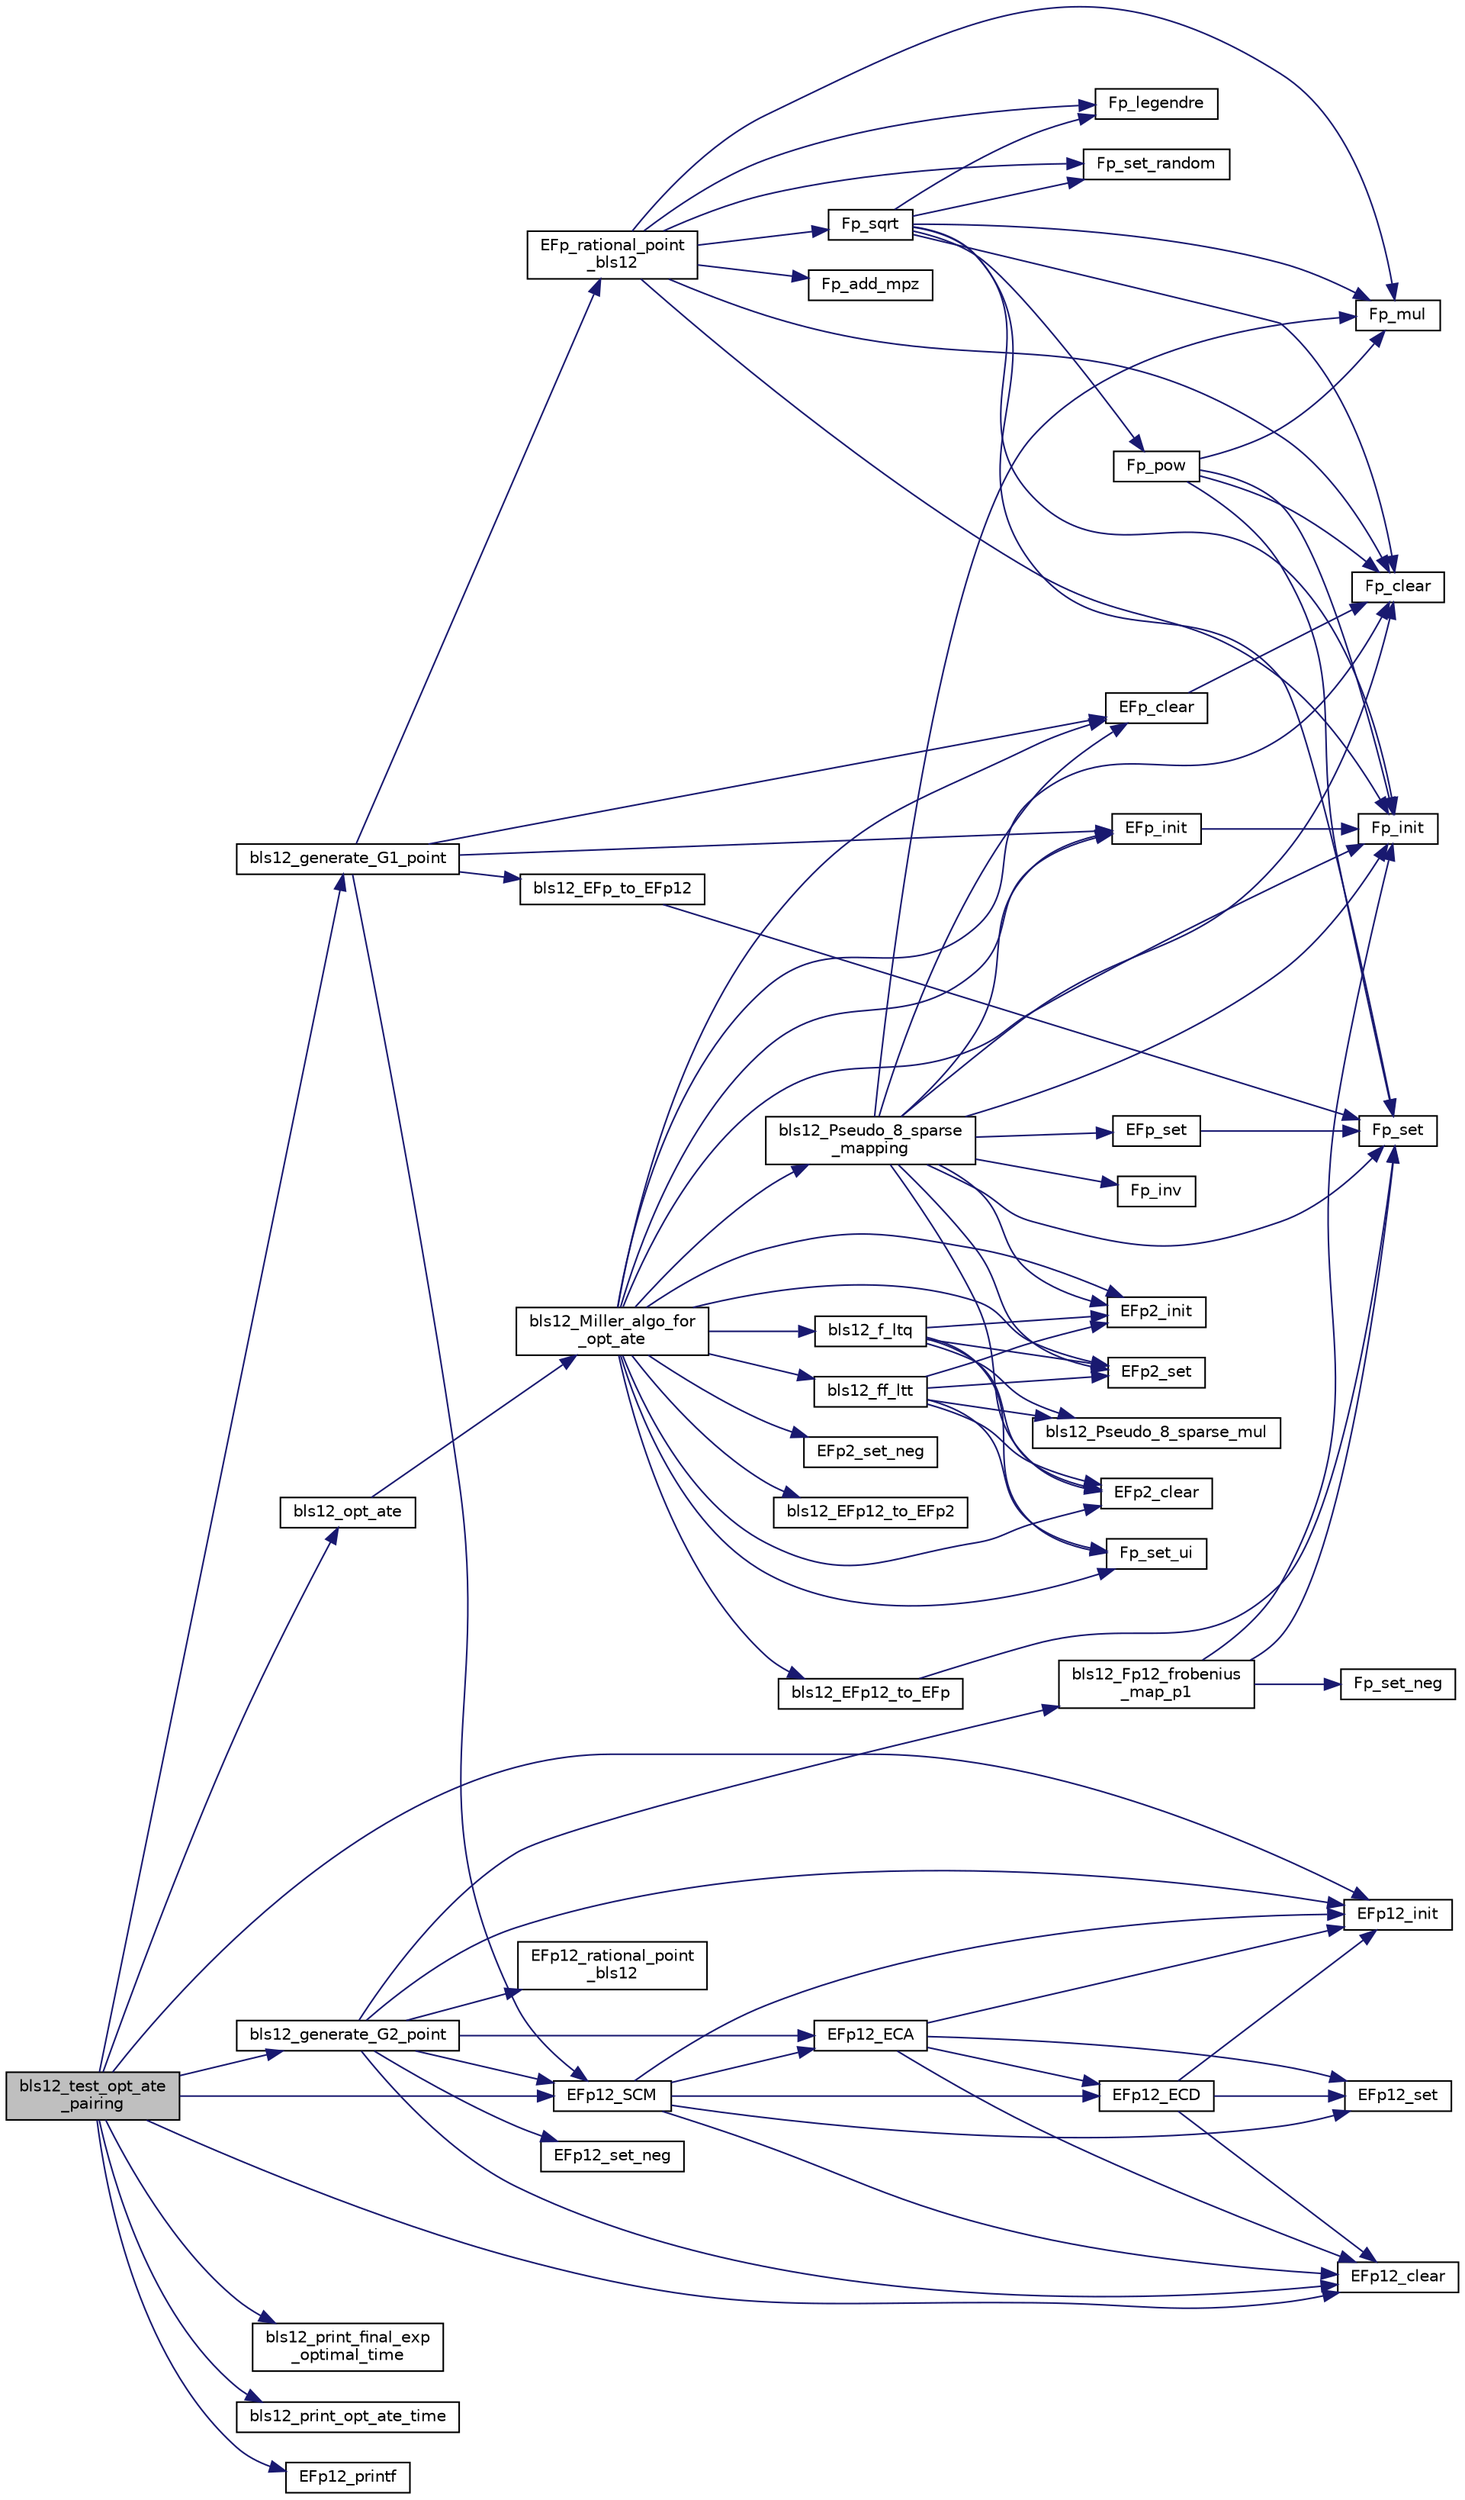 digraph "bls12_test_opt_ate_pairing"
{
  edge [fontname="Helvetica",fontsize="10",labelfontname="Helvetica",labelfontsize="10"];
  node [fontname="Helvetica",fontsize="10",shape=record];
  rankdir="LR";
  Node139 [label="bls12_test_opt_ate\l_pairing",height=0.2,width=0.4,color="black", fillcolor="grey75", style="filled", fontcolor="black"];
  Node139 -> Node140 [color="midnightblue",fontsize="10",style="solid"];
  Node140 [label="bls12_generate_G1_point",height=0.2,width=0.4,color="black", fillcolor="white", style="filled",URL="$bls12__generate__points_8h.html#a72ef3b90d050e3eeb5395016e62ceaf1"];
  Node140 -> Node141 [color="midnightblue",fontsize="10",style="solid"];
  Node141 [label="bls12_EFp_to_EFp12",height=0.2,width=0.4,color="black", fillcolor="white", style="filled",URL="$bls12__twist_8h.html#a1fff3d9b5a4da8df91e68493d344cb6b"];
  Node141 -> Node142 [color="midnightblue",fontsize="10",style="solid"];
  Node142 [label="Fp_set",height=0.2,width=0.4,color="black", fillcolor="white", style="filled",URL="$bn__fp_8h.html#ab986f83b75086cf6c3f40105c5ae23b8"];
  Node140 -> Node143 [color="midnightblue",fontsize="10",style="solid"];
  Node143 [label="EFp12_SCM",height=0.2,width=0.4,color="black", fillcolor="white", style="filled",URL="$bn__efp12_8h.html#a525c20258f15285298ddf9ef3d334a67"];
  Node143 -> Node144 [color="midnightblue",fontsize="10",style="solid"];
  Node144 [label="EFp12_set",height=0.2,width=0.4,color="black", fillcolor="white", style="filled",URL="$bn__efp12_8h.html#add6e88c55e9b0107afabd8ff793545da"];
  Node143 -> Node145 [color="midnightblue",fontsize="10",style="solid"];
  Node145 [label="EFp12_init",height=0.2,width=0.4,color="black", fillcolor="white", style="filled",URL="$bn__efp12_8h.html#a1cef63517b0aaf7a3c4c3f0b030d00aa"];
  Node143 -> Node146 [color="midnightblue",fontsize="10",style="solid"];
  Node146 [label="EFp12_ECD",height=0.2,width=0.4,color="black", fillcolor="white", style="filled",URL="$bn__efp12_8h.html#a47a2b437c57858628f6571fa74eaf8a9"];
  Node146 -> Node145 [color="midnightblue",fontsize="10",style="solid"];
  Node146 -> Node144 [color="midnightblue",fontsize="10",style="solid"];
  Node146 -> Node147 [color="midnightblue",fontsize="10",style="solid"];
  Node147 [label="EFp12_clear",height=0.2,width=0.4,color="black", fillcolor="white", style="filled",URL="$bn__efp12_8h.html#af82bf012407b635d6e636d5323cd5da8"];
  Node143 -> Node148 [color="midnightblue",fontsize="10",style="solid"];
  Node148 [label="EFp12_ECA",height=0.2,width=0.4,color="black", fillcolor="white", style="filled",URL="$bn__efp12_8h.html#aa9cc7485b8fda733e5d194e0b658afe4"];
  Node148 -> Node144 [color="midnightblue",fontsize="10",style="solid"];
  Node148 -> Node146 [color="midnightblue",fontsize="10",style="solid"];
  Node148 -> Node145 [color="midnightblue",fontsize="10",style="solid"];
  Node148 -> Node147 [color="midnightblue",fontsize="10",style="solid"];
  Node143 -> Node147 [color="midnightblue",fontsize="10",style="solid"];
  Node140 -> Node149 [color="midnightblue",fontsize="10",style="solid"];
  Node149 [label="EFp_clear",height=0.2,width=0.4,color="black", fillcolor="white", style="filled",URL="$bn__efp_8h.html#a8d12aae9ceed0cf06fffc1dc2c2aae40"];
  Node149 -> Node150 [color="midnightblue",fontsize="10",style="solid"];
  Node150 [label="Fp_clear",height=0.2,width=0.4,color="black", fillcolor="white", style="filled",URL="$bn__fp_8h.html#a8020d216e590f1a4e3ed197dac0920fc"];
  Node140 -> Node151 [color="midnightblue",fontsize="10",style="solid"];
  Node151 [label="EFp_init",height=0.2,width=0.4,color="black", fillcolor="white", style="filled",URL="$bn__efp_8h.html#a2b1c0fe61a09134e31640f1565a48ed1"];
  Node151 -> Node152 [color="midnightblue",fontsize="10",style="solid"];
  Node152 [label="Fp_init",height=0.2,width=0.4,color="black", fillcolor="white", style="filled",URL="$bn__fp_8h.html#af102c589736284034064b7c2283000cb"];
  Node140 -> Node153 [color="midnightblue",fontsize="10",style="solid"];
  Node153 [label="EFp_rational_point\l_bls12",height=0.2,width=0.4,color="black", fillcolor="white", style="filled",URL="$bn__efp_8h.html#a131fa3538790c33f2006d84b4a60f4e5"];
  Node153 -> Node152 [color="midnightblue",fontsize="10",style="solid"];
  Node153 -> Node154 [color="midnightblue",fontsize="10",style="solid"];
  Node154 [label="Fp_set_random",height=0.2,width=0.4,color="black", fillcolor="white", style="filled",URL="$bn__fp_8h.html#afd32945f05593f2832d301c043b2b437"];
  Node153 -> Node155 [color="midnightblue",fontsize="10",style="solid"];
  Node155 [label="Fp_mul",height=0.2,width=0.4,color="black", fillcolor="white", style="filled",URL="$bn__fp_8h.html#a880fb156a0cc84e3483d481f9f22784e"];
  Node153 -> Node156 [color="midnightblue",fontsize="10",style="solid"];
  Node156 [label="Fp_add_mpz",height=0.2,width=0.4,color="black", fillcolor="white", style="filled",URL="$bn__fp_8h.html#a5e260a66d393501471c5fd9c8639a610"];
  Node153 -> Node157 [color="midnightblue",fontsize="10",style="solid"];
  Node157 [label="Fp_legendre",height=0.2,width=0.4,color="black", fillcolor="white", style="filled",URL="$bn__fp_8h.html#af7eedeaca3d3493d084125e1555ac71e"];
  Node153 -> Node158 [color="midnightblue",fontsize="10",style="solid"];
  Node158 [label="Fp_sqrt",height=0.2,width=0.4,color="black", fillcolor="white", style="filled",URL="$bn__fp_8h.html#acfc7bfa81b3f370904680568d52a54cd"];
  Node158 -> Node152 [color="midnightblue",fontsize="10",style="solid"];
  Node158 -> Node154 [color="midnightblue",fontsize="10",style="solid"];
  Node158 -> Node157 [color="midnightblue",fontsize="10",style="solid"];
  Node158 -> Node159 [color="midnightblue",fontsize="10",style="solid"];
  Node159 [label="Fp_pow",height=0.2,width=0.4,color="black", fillcolor="white", style="filled",URL="$bn__fp_8h.html#a0a229db7cfb57e337de586eb3695fa28"];
  Node159 -> Node152 [color="midnightblue",fontsize="10",style="solid"];
  Node159 -> Node142 [color="midnightblue",fontsize="10",style="solid"];
  Node159 -> Node155 [color="midnightblue",fontsize="10",style="solid"];
  Node159 -> Node150 [color="midnightblue",fontsize="10",style="solid"];
  Node158 -> Node155 [color="midnightblue",fontsize="10",style="solid"];
  Node158 -> Node142 [color="midnightblue",fontsize="10",style="solid"];
  Node158 -> Node150 [color="midnightblue",fontsize="10",style="solid"];
  Node153 -> Node150 [color="midnightblue",fontsize="10",style="solid"];
  Node139 -> Node160 [color="midnightblue",fontsize="10",style="solid"];
  Node160 [label="bls12_generate_G2_point",height=0.2,width=0.4,color="black", fillcolor="white", style="filled",URL="$bls12__generate__points_8h.html#ab798368874a1a8365377d05ce9c5c121"];
  Node160 -> Node161 [color="midnightblue",fontsize="10",style="solid"];
  Node161 [label="bls12_Fp12_frobenius\l_map_p1",height=0.2,width=0.4,color="black", fillcolor="white", style="filled",URL="$bls12__frobenius_8h.html#a22e66a8db607710f331457d0a42b52a6"];
  Node161 -> Node152 [color="midnightblue",fontsize="10",style="solid"];
  Node161 -> Node142 [color="midnightblue",fontsize="10",style="solid"];
  Node161 -> Node162 [color="midnightblue",fontsize="10",style="solid"];
  Node162 [label="Fp_set_neg",height=0.2,width=0.4,color="black", fillcolor="white", style="filled",URL="$bn__fp_8h.html#ab8ccba7d599eda4d0cd9e34b09fe38e6"];
  Node160 -> Node147 [color="midnightblue",fontsize="10",style="solid"];
  Node160 -> Node148 [color="midnightblue",fontsize="10",style="solid"];
  Node160 -> Node145 [color="midnightblue",fontsize="10",style="solid"];
  Node160 -> Node163 [color="midnightblue",fontsize="10",style="solid"];
  Node163 [label="EFp12_rational_point\l_bls12",height=0.2,width=0.4,color="black", fillcolor="white", style="filled",URL="$bn__efp12_8h.html#abcb5db21f94f92eb107a8f3a44219798"];
  Node160 -> Node143 [color="midnightblue",fontsize="10",style="solid"];
  Node160 -> Node164 [color="midnightblue",fontsize="10",style="solid"];
  Node164 [label="EFp12_set_neg",height=0.2,width=0.4,color="black", fillcolor="white", style="filled",URL="$bn__efp12_8h.html#a54993609dbef771a15951f007d77f4ac"];
  Node139 -> Node165 [color="midnightblue",fontsize="10",style="solid"];
  Node165 [label="bls12_opt_ate",height=0.2,width=0.4,color="black", fillcolor="white", style="filled",URL="$bls12__pairings_8h.html#a9fbfb8c58f4bcd4e8eb916a2f9419c2e"];
  Node165 -> Node166 [color="midnightblue",fontsize="10",style="solid"];
  Node166 [label="bls12_Miller_algo_for\l_opt_ate",height=0.2,width=0.4,color="black", fillcolor="white", style="filled",URL="$bls12__miller__optate_8h.html#a4dd1ea18b9004d2f7dc99fc940dbab12"];
  Node166 -> Node167 [color="midnightblue",fontsize="10",style="solid"];
  Node167 [label="bls12_EFp12_to_EFp",height=0.2,width=0.4,color="black", fillcolor="white", style="filled",URL="$bls12__twist_8h.html#ab400c20c7379b8092500f351fda16323"];
  Node167 -> Node142 [color="midnightblue",fontsize="10",style="solid"];
  Node166 -> Node168 [color="midnightblue",fontsize="10",style="solid"];
  Node168 [label="bls12_EFp12_to_EFp2",height=0.2,width=0.4,color="black", fillcolor="white", style="filled",URL="$bls12__twist_8h.html#a069ee5f353c96be9b1821af349731fe3"];
  Node166 -> Node169 [color="midnightblue",fontsize="10",style="solid"];
  Node169 [label="bls12_f_ltq",height=0.2,width=0.4,color="black", fillcolor="white", style="filled",URL="$bls12__line__ate_8h.html#a052c9a4d331a4f2d9468d3fb4d0d0944"];
  Node169 -> Node170 [color="midnightblue",fontsize="10",style="solid"];
  Node170 [label="bls12_Pseudo_8_sparse_mul",height=0.2,width=0.4,color="black", fillcolor="white", style="filled",URL="$bls12__p8sparse_8h.html#a12e66a107c192d4b73a29140c2a6d97d"];
  Node169 -> Node171 [color="midnightblue",fontsize="10",style="solid"];
  Node171 [label="EFp2_clear",height=0.2,width=0.4,color="black", fillcolor="white", style="filled",URL="$bn__efp2_8h.html#a2fab68f8328464d8a3d32f6127e3de47"];
  Node169 -> Node172 [color="midnightblue",fontsize="10",style="solid"];
  Node172 [label="EFp2_init",height=0.2,width=0.4,color="black", fillcolor="white", style="filled",URL="$bn__efp2_8h.html#aaf4ebcd7da9b58a19626739159b1c468"];
  Node169 -> Node173 [color="midnightblue",fontsize="10",style="solid"];
  Node173 [label="EFp2_set",height=0.2,width=0.4,color="black", fillcolor="white", style="filled",URL="$bn__efp2_8h.html#ab9ebc9caf2c47493f224e70b99d26cba"];
  Node169 -> Node174 [color="midnightblue",fontsize="10",style="solid"];
  Node174 [label="Fp_set_ui",height=0.2,width=0.4,color="black", fillcolor="white", style="filled",URL="$bn__fp_8h.html#ae0585a806e578512a600d6f65043bd1f"];
  Node166 -> Node175 [color="midnightblue",fontsize="10",style="solid"];
  Node175 [label="bls12_ff_ltt",height=0.2,width=0.4,color="black", fillcolor="white", style="filled",URL="$bls12__line__ate_8h.html#aef224b31d737d02e09b87597a9aa8664"];
  Node175 -> Node170 [color="midnightblue",fontsize="10",style="solid"];
  Node175 -> Node171 [color="midnightblue",fontsize="10",style="solid"];
  Node175 -> Node172 [color="midnightblue",fontsize="10",style="solid"];
  Node175 -> Node173 [color="midnightblue",fontsize="10",style="solid"];
  Node175 -> Node174 [color="midnightblue",fontsize="10",style="solid"];
  Node166 -> Node176 [color="midnightblue",fontsize="10",style="solid"];
  Node176 [label="bls12_Pseudo_8_sparse\l_mapping",height=0.2,width=0.4,color="black", fillcolor="white", style="filled",URL="$bls12__p8sparse_8h.html#a8d0191550910276d37cdc20f1f11d3d7"];
  Node176 -> Node171 [color="midnightblue",fontsize="10",style="solid"];
  Node176 -> Node172 [color="midnightblue",fontsize="10",style="solid"];
  Node176 -> Node173 [color="midnightblue",fontsize="10",style="solid"];
  Node176 -> Node149 [color="midnightblue",fontsize="10",style="solid"];
  Node176 -> Node151 [color="midnightblue",fontsize="10",style="solid"];
  Node176 -> Node177 [color="midnightblue",fontsize="10",style="solid"];
  Node177 [label="EFp_set",height=0.2,width=0.4,color="black", fillcolor="white", style="filled",URL="$bn__efp_8h.html#abb438750cc5bfec2da8cd2f3863a985f"];
  Node177 -> Node142 [color="midnightblue",fontsize="10",style="solid"];
  Node176 -> Node150 [color="midnightblue",fontsize="10",style="solid"];
  Node176 -> Node152 [color="midnightblue",fontsize="10",style="solid"];
  Node176 -> Node178 [color="midnightblue",fontsize="10",style="solid"];
  Node178 [label="Fp_inv",height=0.2,width=0.4,color="black", fillcolor="white", style="filled",URL="$bn__fp_8h.html#aed138c92bbb10803bffd0f8eb0c090ce"];
  Node176 -> Node155 [color="midnightblue",fontsize="10",style="solid"];
  Node176 -> Node142 [color="midnightblue",fontsize="10",style="solid"];
  Node166 -> Node171 [color="midnightblue",fontsize="10",style="solid"];
  Node166 -> Node172 [color="midnightblue",fontsize="10",style="solid"];
  Node166 -> Node173 [color="midnightblue",fontsize="10",style="solid"];
  Node166 -> Node179 [color="midnightblue",fontsize="10",style="solid"];
  Node179 [label="EFp2_set_neg",height=0.2,width=0.4,color="black", fillcolor="white", style="filled",URL="$bn__efp2_8h.html#a9dec6dd06434dcf90206232bd085146d"];
  Node166 -> Node149 [color="midnightblue",fontsize="10",style="solid"];
  Node166 -> Node151 [color="midnightblue",fontsize="10",style="solid"];
  Node166 -> Node150 [color="midnightblue",fontsize="10",style="solid"];
  Node166 -> Node152 [color="midnightblue",fontsize="10",style="solid"];
  Node166 -> Node174 [color="midnightblue",fontsize="10",style="solid"];
  Node139 -> Node180 [color="midnightblue",fontsize="10",style="solid"];
  Node180 [label="bls12_print_final_exp\l_optimal_time",height=0.2,width=0.4,color="black", fillcolor="white", style="filled",URL="$bls12__timeprint_8h.html#a6081f5bf171cdd0ca0de132ee1e92d53"];
  Node139 -> Node181 [color="midnightblue",fontsize="10",style="solid"];
  Node181 [label="bls12_print_opt_ate_time",height=0.2,width=0.4,color="black", fillcolor="white", style="filled",URL="$bls12__timeprint_8h.html#ad3ce2bb7e83c6839c59357a2cf8957ec"];
  Node139 -> Node147 [color="midnightblue",fontsize="10",style="solid"];
  Node139 -> Node145 [color="midnightblue",fontsize="10",style="solid"];
  Node139 -> Node182 [color="midnightblue",fontsize="10",style="solid"];
  Node182 [label="EFp12_printf",height=0.2,width=0.4,color="black", fillcolor="white", style="filled",URL="$bn__efp12_8h.html#a71ea4e076240e86eadc51073a714667c"];
  Node139 -> Node143 [color="midnightblue",fontsize="10",style="solid"];
}
